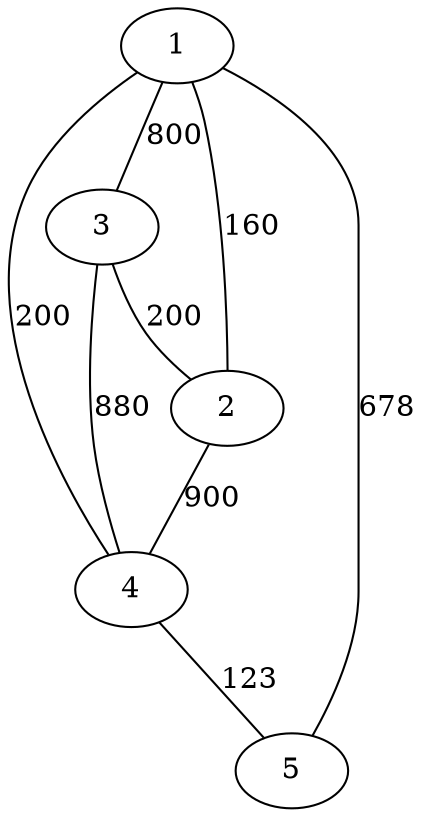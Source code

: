 graph G {
  1 -- 4 [label="200"];
  1 -- 3 [label="800"];
  2 -- 1 [label="160"];
  2 -- 4 [label="900"];
  3 -- 2 [label="200"];
  3 -- 4 [label="880"];
  4 -- 5 [label="123"];
  5 -- 1 [label="678"];
}
